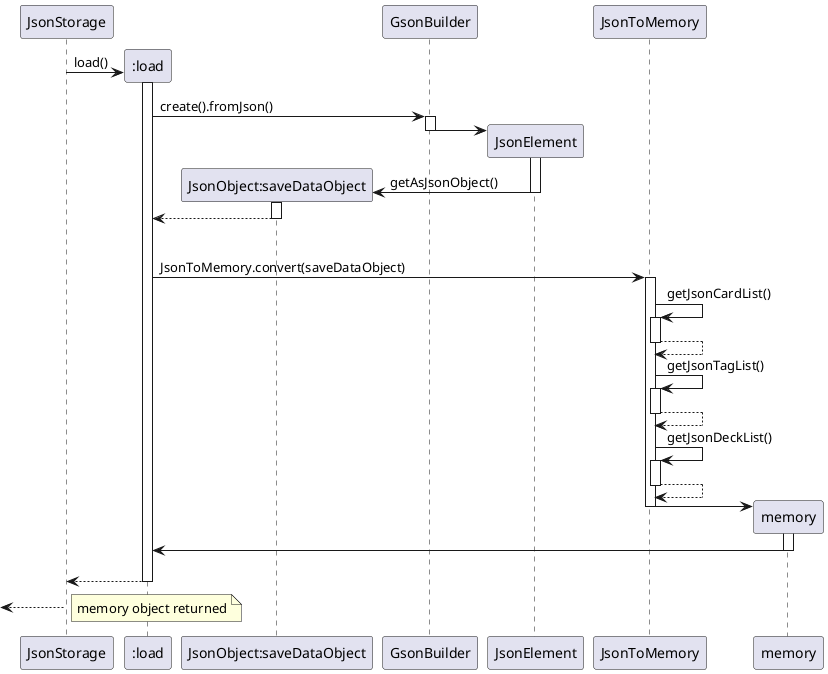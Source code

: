 @startuml


participant "JsonStorage" as JsonStorage
participant ":load" as load

participant "JsonObject:saveDataObject" as saveDataObject
participant GsonBuilder
participant JsonElement
participant "JsonToMemory" as jtm


create load
JsonStorage -> load : load()
activate load


load -> GsonBuilder : create().fromJson()
activate GsonBuilder
create JsonElement

GsonBuilder -> JsonElement
activate JsonElement
create saveDataObject
deactivate GsonBuilder
JsonElement -> saveDataObject : getAsJsonObject()
deactivate JsonElement
activate saveDataObject
saveDataObject --> load
deactivate saveDataObject

alt valid save file

load -> jtm :JsonToMemory.convert(saveDataObject)
activate jtm



jtm -> jtm++ :getJsonCardList()
return
jtm -> jtm++ :getJsonTagList()
return
jtm -> jtm++ :getJsonDeckList()
return

create memory
jtm -> memory
deactivate jtm
activate memory
 memory -> load
deactivate memory

else benis



load --> JsonStorage

deactivate load






participant "Memory:memory" as memory
<-- JsonStorage

note right : memory object returned




@enduml
